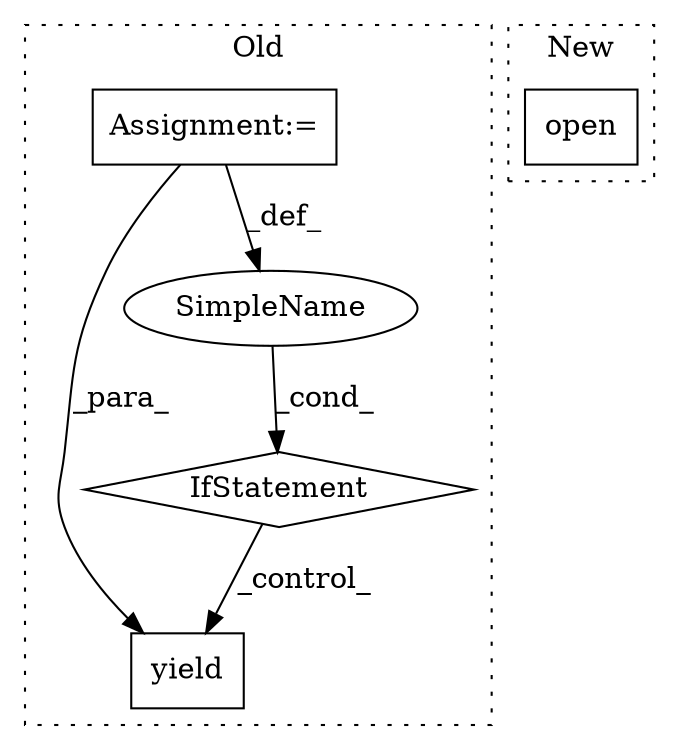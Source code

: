 digraph G {
subgraph cluster0 {
1 [label="yield" a="112" s="9180" l="7" shape="box"];
3 [label="IfStatement" a="25" s="8726,8784" l="4,2" shape="diamond"];
4 [label="SimpleName" a="42" s="" l="" shape="ellipse"];
5 [label="Assignment:=" a="7" s="8714" l="1" shape="box"];
label = "Old";
style="dotted";
}
subgraph cluster1 {
2 [label="open" a="32" s="8682,8691" l="5,1" shape="box"];
label = "New";
style="dotted";
}
3 -> 1 [label="_control_"];
4 -> 3 [label="_cond_"];
5 -> 4 [label="_def_"];
5 -> 1 [label="_para_"];
}